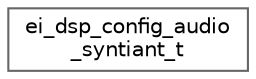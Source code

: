 digraph "Graphical Class Hierarchy"
{
 // LATEX_PDF_SIZE
  bgcolor="transparent";
  edge [fontname=Helvetica,fontsize=10,labelfontname=Helvetica,labelfontsize=10];
  node [fontname=Helvetica,fontsize=10,shape=box,height=0.2,width=0.4];
  rankdir="LR";
  Node0 [id="Node000000",label="ei_dsp_config_audio\l_syntiant_t",height=0.2,width=0.4,color="grey40", fillcolor="white", style="filled",URL="$structei__dsp__config__audio__syntiant__t.html",tooltip=" "];
}
